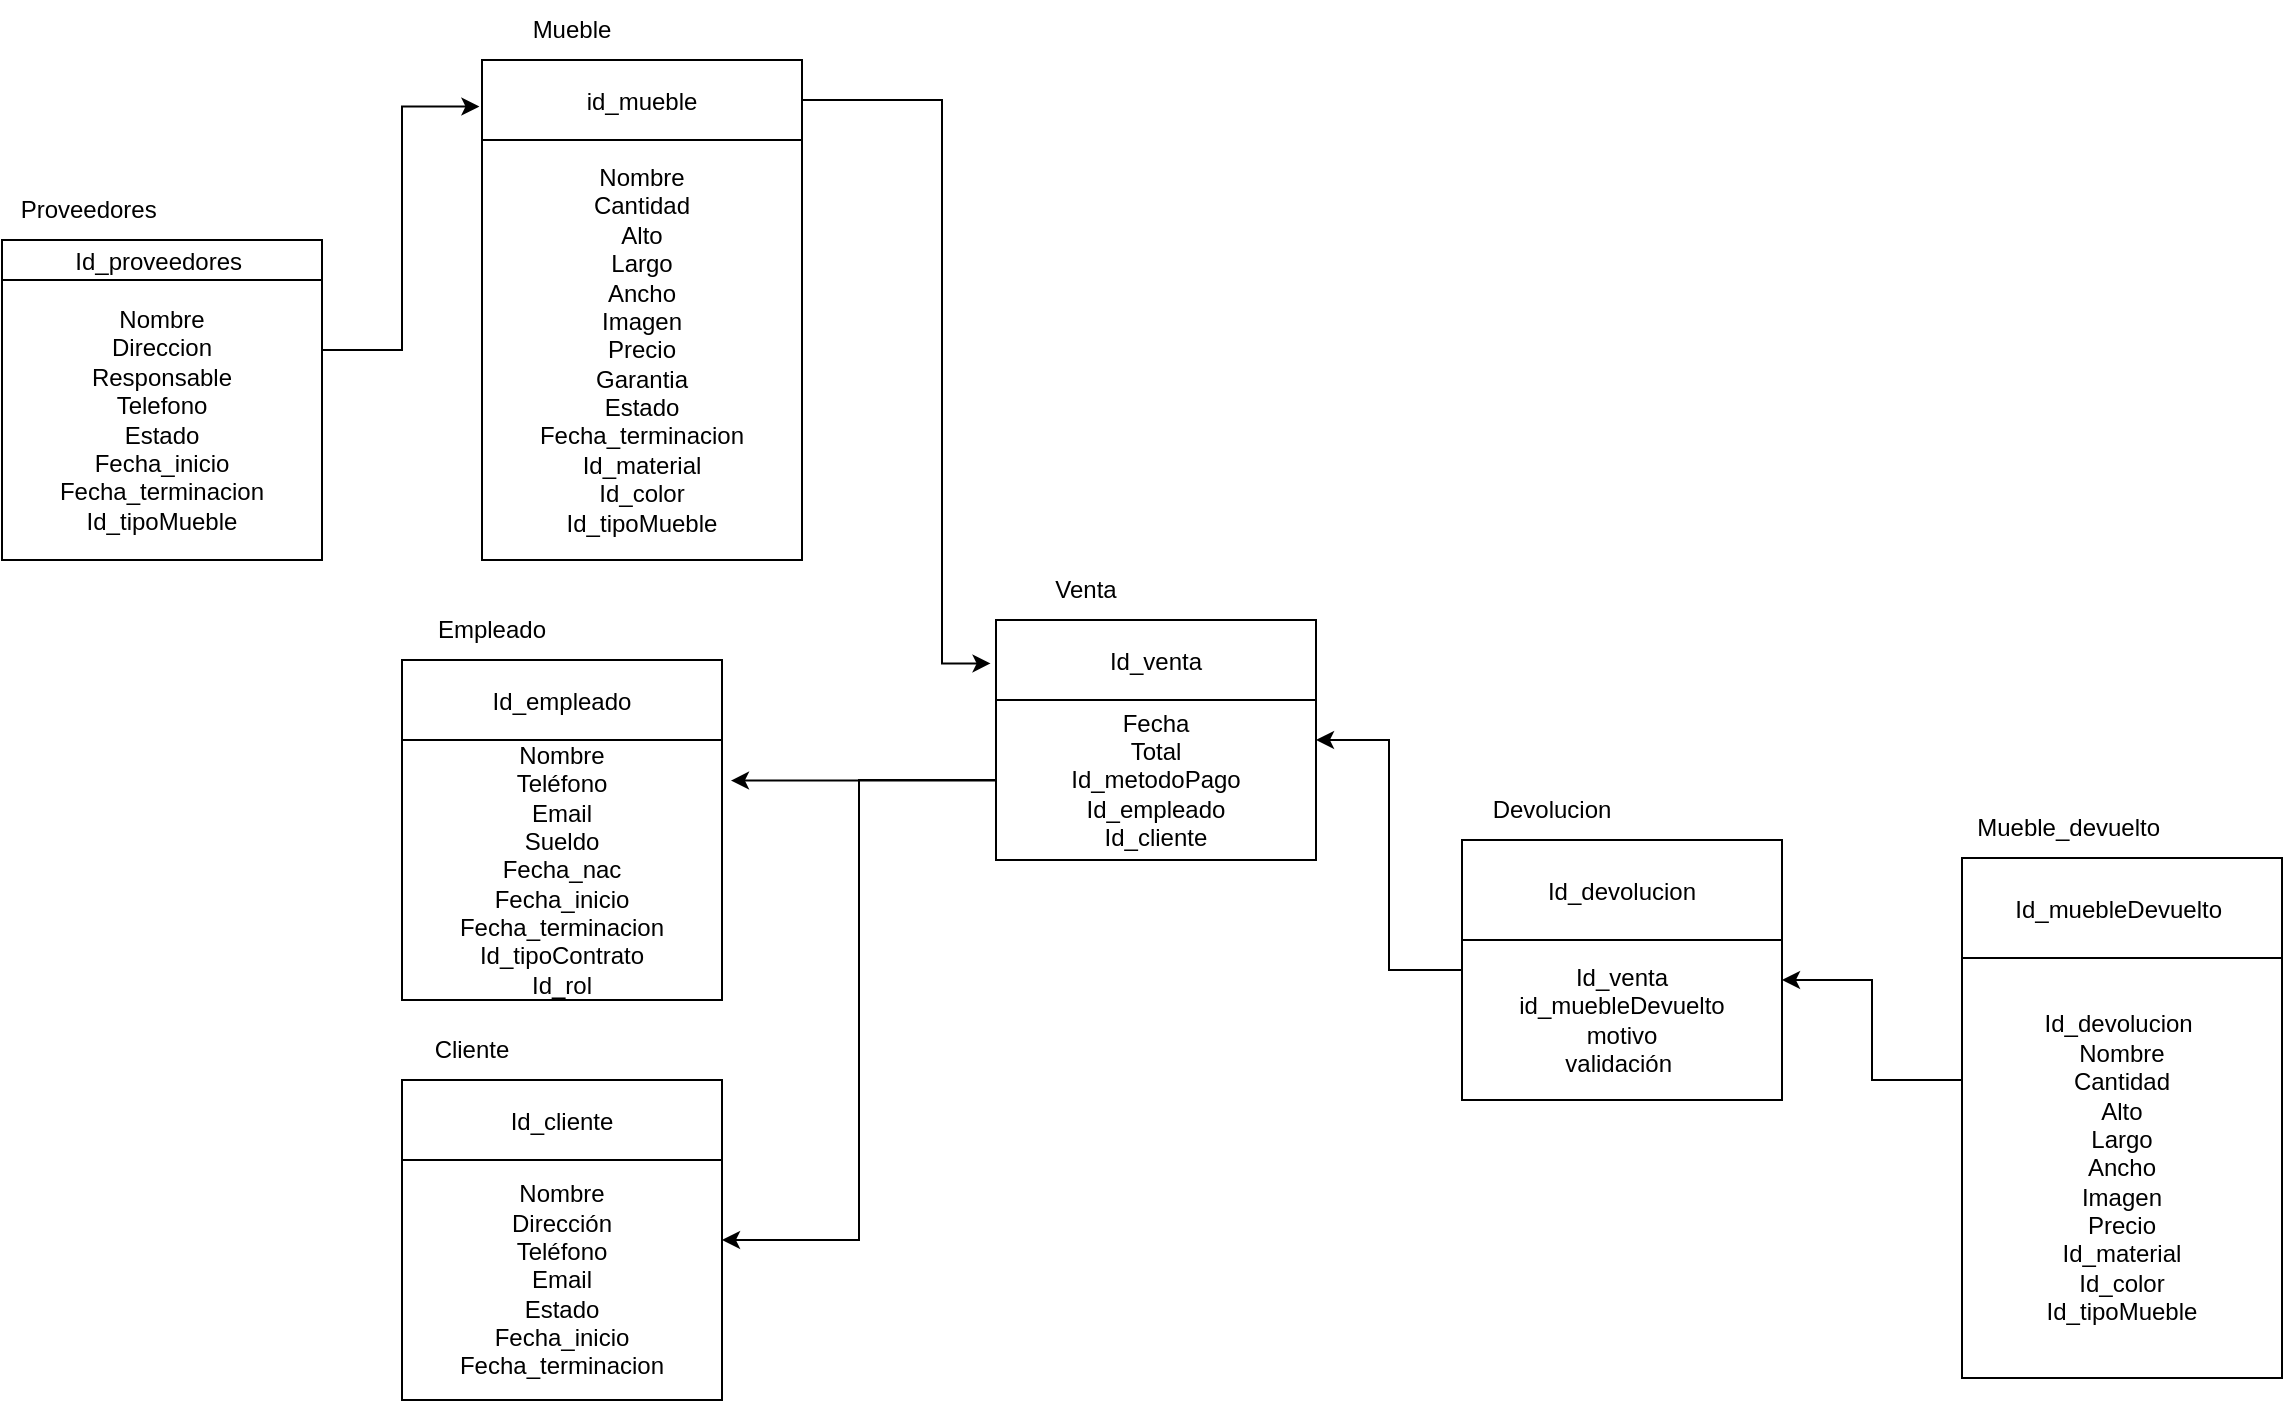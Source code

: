 <mxfile version="25.0.3">
  <diagram name="Página-1" id="gQY5afNj5Lv5bG0kPFcG">
    <mxGraphModel dx="1997" dy="964" grid="1" gridSize="10" guides="1" tooltips="1" connect="1" arrows="1" fold="1" page="1" pageScale="1" pageWidth="827" pageHeight="1169" math="0" shadow="0">
      <root>
        <mxCell id="0" />
        <mxCell id="1" parent="0" />
        <mxCell id="OAQtgSdpMxf-qJ30vdPD-39" value="" style="group" vertex="1" connectable="0" parent="1">
          <mxGeometry x="170" y="130" width="160" height="190" as="geometry" />
        </mxCell>
        <mxCell id="OAQtgSdpMxf-qJ30vdPD-40" value="Id_proveedores " style="swimlane;fontStyle=0;childLayout=stackLayout;horizontal=1;startSize=20;fillColor=#ffffff;horizontalStack=0;resizeParent=1;resizeParentMax=0;resizeLast=0;collapsible=0;marginBottom=0;swimlaneFillColor=#ffffff;movable=1;resizable=1;rotatable=1;deletable=1;editable=1;locked=0;connectable=1;" vertex="1" parent="OAQtgSdpMxf-qJ30vdPD-39">
          <mxGeometry y="30" width="160" height="160" as="geometry" />
        </mxCell>
        <mxCell id="OAQtgSdpMxf-qJ30vdPD-41" value="Nombre&lt;br&gt;Direccion&lt;div&gt;Responsable&lt;br&gt;Telefono&lt;br&gt;Estado&lt;/div&gt;&lt;div&gt;Fecha_inicio&lt;br&gt;Fecha_terminacion&lt;br&gt;Id_tipoMueble&lt;br&gt;&lt;/div&gt;" style="text;html=1;align=center;verticalAlign=middle;whiteSpace=wrap;rounded=0;" vertex="1" parent="OAQtgSdpMxf-qJ30vdPD-40">
          <mxGeometry y="20" width="160" height="140" as="geometry" />
        </mxCell>
        <mxCell id="OAQtgSdpMxf-qJ30vdPD-42" value="Proveedores&amp;nbsp;" style="text;html=1;align=center;verticalAlign=middle;whiteSpace=wrap;rounded=0;movable=1;resizable=1;rotatable=1;deletable=1;editable=1;locked=0;connectable=1;" vertex="1" parent="OAQtgSdpMxf-qJ30vdPD-39">
          <mxGeometry width="90" height="30" as="geometry" />
        </mxCell>
        <mxCell id="OAQtgSdpMxf-qJ30vdPD-43" value="" style="group" vertex="1" connectable="0" parent="1">
          <mxGeometry x="410" y="40" width="160" height="280" as="geometry" />
        </mxCell>
        <mxCell id="OAQtgSdpMxf-qJ30vdPD-44" value="id_mueble" style="swimlane;fontStyle=0;childLayout=stackLayout;horizontal=1;startSize=40;fillColor=#ffffff;horizontalStack=0;resizeParent=1;resizeParentMax=0;resizeLast=0;collapsible=0;marginBottom=0;swimlaneFillColor=#ffffff;movable=1;resizable=1;rotatable=1;deletable=1;editable=1;locked=0;connectable=1;" vertex="1" parent="OAQtgSdpMxf-qJ30vdPD-43">
          <mxGeometry y="30" width="160" height="250" as="geometry" />
        </mxCell>
        <mxCell id="OAQtgSdpMxf-qJ30vdPD-45" value="Nombre&lt;br&gt;Cantidad&lt;br&gt;Alto&lt;br&gt;Largo&lt;br&gt;Ancho&lt;br&gt;Imagen&lt;br&gt;Precio&lt;div&gt;Garantia&lt;/div&gt;&lt;div&gt;Estado&lt;/div&gt;&lt;div&gt;Fecha_terminacion&lt;br&gt;Id_material&lt;br&gt;Id_color&lt;br&gt;Id_tipoMueble&lt;/div&gt;" style="text;html=1;align=center;verticalAlign=middle;whiteSpace=wrap;rounded=0;" vertex="1" parent="OAQtgSdpMxf-qJ30vdPD-44">
          <mxGeometry y="40" width="160" height="210" as="geometry" />
        </mxCell>
        <mxCell id="OAQtgSdpMxf-qJ30vdPD-46" value="Mueble" style="text;html=1;align=center;verticalAlign=middle;whiteSpace=wrap;rounded=0;movable=1;resizable=1;rotatable=1;deletable=1;editable=1;locked=0;connectable=1;" vertex="1" parent="OAQtgSdpMxf-qJ30vdPD-43">
          <mxGeometry width="90" height="30" as="geometry" />
        </mxCell>
        <mxCell id="OAQtgSdpMxf-qJ30vdPD-48" value="" style="group" vertex="1" connectable="0" parent="1">
          <mxGeometry x="900" y="430" width="160" height="160" as="geometry" />
        </mxCell>
        <mxCell id="OAQtgSdpMxf-qJ30vdPD-49" value="Id_devolucion" style="swimlane;fontStyle=0;childLayout=stackLayout;horizontal=1;startSize=50;fillColor=#ffffff;horizontalStack=0;resizeParent=1;resizeParentMax=0;resizeLast=0;collapsible=0;marginBottom=0;swimlaneFillColor=#ffffff;movable=1;resizable=1;rotatable=1;deletable=1;editable=1;locked=0;connectable=1;" vertex="1" parent="OAQtgSdpMxf-qJ30vdPD-48">
          <mxGeometry y="30" width="160" height="130" as="geometry" />
        </mxCell>
        <mxCell id="OAQtgSdpMxf-qJ30vdPD-50" value="Id_venta&lt;br&gt;id_muebleDevuelto&lt;br&gt;&lt;div&gt;motivo&lt;br&gt;validación&amp;nbsp;&lt;/div&gt;" style="text;html=1;align=center;verticalAlign=middle;whiteSpace=wrap;rounded=0;" vertex="1" parent="OAQtgSdpMxf-qJ30vdPD-49">
          <mxGeometry y="50" width="160" height="80" as="geometry" />
        </mxCell>
        <mxCell id="OAQtgSdpMxf-qJ30vdPD-51" value="Devolucion" style="text;html=1;align=center;verticalAlign=middle;whiteSpace=wrap;rounded=0;movable=1;resizable=1;rotatable=1;deletable=1;editable=1;locked=0;connectable=1;" vertex="1" parent="OAQtgSdpMxf-qJ30vdPD-48">
          <mxGeometry width="90" height="30" as="geometry" />
        </mxCell>
        <mxCell id="OAQtgSdpMxf-qJ30vdPD-52" value="" style="group" vertex="1" connectable="0" parent="1">
          <mxGeometry x="667" y="320" width="160" height="150" as="geometry" />
        </mxCell>
        <mxCell id="OAQtgSdpMxf-qJ30vdPD-53" value="Id_venta" style="swimlane;fontStyle=0;childLayout=stackLayout;horizontal=1;startSize=40;fillColor=#ffffff;horizontalStack=0;resizeParent=1;resizeParentMax=0;resizeLast=0;collapsible=0;marginBottom=0;swimlaneFillColor=#ffffff;movable=1;resizable=1;rotatable=1;deletable=1;editable=1;locked=0;connectable=1;" vertex="1" parent="OAQtgSdpMxf-qJ30vdPD-52">
          <mxGeometry y="30" width="160" height="120" as="geometry" />
        </mxCell>
        <mxCell id="OAQtgSdpMxf-qJ30vdPD-54" value="Fecha&lt;br&gt;Total&lt;br&gt;Id_metodoPago&lt;br&gt;Id_empleado&lt;br&gt;Id_cliente" style="text;html=1;align=center;verticalAlign=middle;whiteSpace=wrap;rounded=0;" vertex="1" parent="OAQtgSdpMxf-qJ30vdPD-53">
          <mxGeometry y="40" width="160" height="80" as="geometry" />
        </mxCell>
        <mxCell id="OAQtgSdpMxf-qJ30vdPD-55" value="Venta" style="text;html=1;align=center;verticalAlign=middle;whiteSpace=wrap;rounded=0;movable=1;resizable=1;rotatable=1;deletable=1;editable=1;locked=0;connectable=1;" vertex="1" parent="OAQtgSdpMxf-qJ30vdPD-52">
          <mxGeometry width="90" height="30" as="geometry" />
        </mxCell>
        <mxCell id="OAQtgSdpMxf-qJ30vdPD-56" value="" style="group" vertex="1" connectable="0" parent="1">
          <mxGeometry x="1150" y="439" width="160" height="290" as="geometry" />
        </mxCell>
        <mxCell id="OAQtgSdpMxf-qJ30vdPD-57" value="Id_muebleDevuelto " style="swimlane;fontStyle=0;childLayout=stackLayout;horizontal=1;startSize=50;fillColor=#ffffff;horizontalStack=0;resizeParent=1;resizeParentMax=0;resizeLast=0;collapsible=0;marginBottom=0;swimlaneFillColor=#ffffff;movable=1;resizable=1;rotatable=1;deletable=1;editable=1;locked=0;connectable=1;" vertex="1" parent="OAQtgSdpMxf-qJ30vdPD-56">
          <mxGeometry y="30" width="160" height="260" as="geometry" />
        </mxCell>
        <mxCell id="OAQtgSdpMxf-qJ30vdPD-58" value="Id_devolucion&amp;nbsp;&lt;br&gt;&lt;div&gt;Nombre&lt;br&gt;Cantidad&lt;br&gt;Alto&lt;br&gt;Largo&lt;br&gt;Ancho&lt;br&gt;Imagen&lt;br&gt;Precio&lt;br&gt;Id_material&lt;br&gt;Id_color&lt;br&gt;Id_tipoMueble&lt;br&gt;&lt;/div&gt;" style="text;html=1;align=center;verticalAlign=middle;whiteSpace=wrap;rounded=0;" vertex="1" parent="OAQtgSdpMxf-qJ30vdPD-57">
          <mxGeometry y="50" width="160" height="210" as="geometry" />
        </mxCell>
        <mxCell id="OAQtgSdpMxf-qJ30vdPD-59" value="Mueble_devuelto&amp;nbsp;" style="text;html=1;align=center;verticalAlign=middle;whiteSpace=wrap;rounded=0;movable=1;resizable=1;rotatable=1;deletable=1;editable=1;locked=0;connectable=1;" vertex="1" parent="OAQtgSdpMxf-qJ30vdPD-56">
          <mxGeometry width="110" height="30" as="geometry" />
        </mxCell>
        <mxCell id="OAQtgSdpMxf-qJ30vdPD-60" value="Id_cliente" style="swimlane;fontStyle=0;childLayout=stackLayout;horizontal=1;startSize=40;fillColor=#ffffff;horizontalStack=0;resizeParent=1;resizeParentMax=0;resizeLast=0;collapsible=0;marginBottom=0;swimlaneFillColor=#ffffff;movable=1;resizable=1;rotatable=1;deletable=1;editable=1;locked=0;connectable=1;" vertex="1" parent="1">
          <mxGeometry x="370" y="580" width="160" height="160" as="geometry" />
        </mxCell>
        <mxCell id="OAQtgSdpMxf-qJ30vdPD-61" value="Nombre&lt;br&gt;Dirección&lt;br&gt;Teléfono&lt;br&gt;Email&lt;br&gt;Estado&lt;div&gt;Fecha_inicio&lt;br&gt;Fecha_terminacion&lt;/div&gt;" style="text;html=1;align=center;verticalAlign=middle;whiteSpace=wrap;rounded=0;" vertex="1" parent="OAQtgSdpMxf-qJ30vdPD-60">
          <mxGeometry y="40" width="160" height="120" as="geometry" />
        </mxCell>
        <mxCell id="OAQtgSdpMxf-qJ30vdPD-62" value="Cliente" style="text;html=1;align=center;verticalAlign=middle;whiteSpace=wrap;rounded=0;movable=1;resizable=1;rotatable=1;deletable=1;editable=1;locked=0;connectable=1;" vertex="1" parent="1">
          <mxGeometry x="360" y="550" width="90" height="30" as="geometry" />
        </mxCell>
        <mxCell id="OAQtgSdpMxf-qJ30vdPD-63" value="" style="group" vertex="1" connectable="0" parent="1">
          <mxGeometry x="370" y="340" width="160" height="200" as="geometry" />
        </mxCell>
        <mxCell id="OAQtgSdpMxf-qJ30vdPD-64" value="Id_empleado" style="swimlane;fontStyle=0;childLayout=stackLayout;horizontal=1;startSize=40;fillColor=#ffffff;horizontalStack=0;resizeParent=1;resizeParentMax=0;resizeLast=0;collapsible=0;marginBottom=0;swimlaneFillColor=#ffffff;movable=1;resizable=1;rotatable=1;deletable=1;editable=1;locked=0;connectable=1;" vertex="1" parent="OAQtgSdpMxf-qJ30vdPD-63">
          <mxGeometry y="30" width="160" height="170" as="geometry" />
        </mxCell>
        <mxCell id="OAQtgSdpMxf-qJ30vdPD-65" value="Nombre&lt;br&gt;Teléfono&lt;br&gt;Email&lt;div&gt;Sueldo&lt;br&gt;&lt;div&gt;Fecha_nac&lt;br&gt;Fecha_inicio&lt;br&gt;Fecha_terminacion&lt;br&gt;Id_tipoContrato&lt;br&gt;Id_rol&lt;/div&gt;&lt;/div&gt;" style="text;html=1;align=center;verticalAlign=middle;whiteSpace=wrap;rounded=0;" vertex="1" parent="OAQtgSdpMxf-qJ30vdPD-64">
          <mxGeometry y="40" width="160" height="130" as="geometry" />
        </mxCell>
        <mxCell id="OAQtgSdpMxf-qJ30vdPD-66" value="Empleado" style="text;html=1;align=center;verticalAlign=middle;whiteSpace=wrap;rounded=0;movable=1;resizable=1;rotatable=1;deletable=1;editable=1;locked=0;connectable=1;" vertex="1" parent="OAQtgSdpMxf-qJ30vdPD-63">
          <mxGeometry width="90" height="30" as="geometry" />
        </mxCell>
        <mxCell id="OAQtgSdpMxf-qJ30vdPD-67" style="edgeStyle=orthogonalEdgeStyle;rounded=0;orthogonalLoop=1;jettySize=auto;html=1;exitX=1;exitY=0.25;exitDx=0;exitDy=0;entryX=-0.008;entryY=0.093;entryDx=0;entryDy=0;entryPerimeter=0;" edge="1" parent="1" source="OAQtgSdpMxf-qJ30vdPD-41" target="OAQtgSdpMxf-qJ30vdPD-44">
          <mxGeometry relative="1" as="geometry" />
        </mxCell>
        <mxCell id="OAQtgSdpMxf-qJ30vdPD-68" style="edgeStyle=orthogonalEdgeStyle;rounded=0;orthogonalLoop=1;jettySize=auto;html=1;exitX=1;exitY=0;exitDx=0;exitDy=0;entryX=-0.017;entryY=0.181;entryDx=0;entryDy=0;entryPerimeter=0;" edge="1" parent="1" source="OAQtgSdpMxf-qJ30vdPD-45" target="OAQtgSdpMxf-qJ30vdPD-53">
          <mxGeometry relative="1" as="geometry">
            <Array as="points">
              <mxPoint x="570" y="90" />
              <mxPoint x="640" y="90" />
              <mxPoint x="640" y="372" />
            </Array>
          </mxGeometry>
        </mxCell>
        <mxCell id="OAQtgSdpMxf-qJ30vdPD-71" style="edgeStyle=orthogonalEdgeStyle;rounded=0;orthogonalLoop=1;jettySize=auto;html=1;entryX=1.028;entryY=0.156;entryDx=0;entryDy=0;entryPerimeter=0;" edge="1" parent="1" source="OAQtgSdpMxf-qJ30vdPD-54" target="OAQtgSdpMxf-qJ30vdPD-65">
          <mxGeometry relative="1" as="geometry">
            <Array as="points">
              <mxPoint x="575" y="430" />
            </Array>
          </mxGeometry>
        </mxCell>
        <mxCell id="OAQtgSdpMxf-qJ30vdPD-73" style="edgeStyle=orthogonalEdgeStyle;rounded=0;orthogonalLoop=1;jettySize=auto;html=1;entryX=1;entryY=0.25;entryDx=0;entryDy=0;" edge="1" parent="1" source="OAQtgSdpMxf-qJ30vdPD-49" target="OAQtgSdpMxf-qJ30vdPD-54">
          <mxGeometry relative="1" as="geometry" />
        </mxCell>
        <mxCell id="OAQtgSdpMxf-qJ30vdPD-74" style="edgeStyle=orthogonalEdgeStyle;rounded=0;orthogonalLoop=1;jettySize=auto;html=1;entryX=1;entryY=0.5;entryDx=0;entryDy=0;" edge="1" parent="1" source="OAQtgSdpMxf-qJ30vdPD-54" target="OAQtgSdpMxf-qJ30vdPD-60">
          <mxGeometry relative="1" as="geometry" />
        </mxCell>
        <mxCell id="OAQtgSdpMxf-qJ30vdPD-75" style="edgeStyle=orthogonalEdgeStyle;rounded=0;orthogonalLoop=1;jettySize=auto;html=1;entryX=1;entryY=0.25;entryDx=0;entryDy=0;" edge="1" parent="1" source="OAQtgSdpMxf-qJ30vdPD-57" target="OAQtgSdpMxf-qJ30vdPD-50">
          <mxGeometry relative="1" as="geometry">
            <Array as="points">
              <mxPoint x="1105" y="580" />
              <mxPoint x="1105" y="530" />
            </Array>
          </mxGeometry>
        </mxCell>
      </root>
    </mxGraphModel>
  </diagram>
</mxfile>
